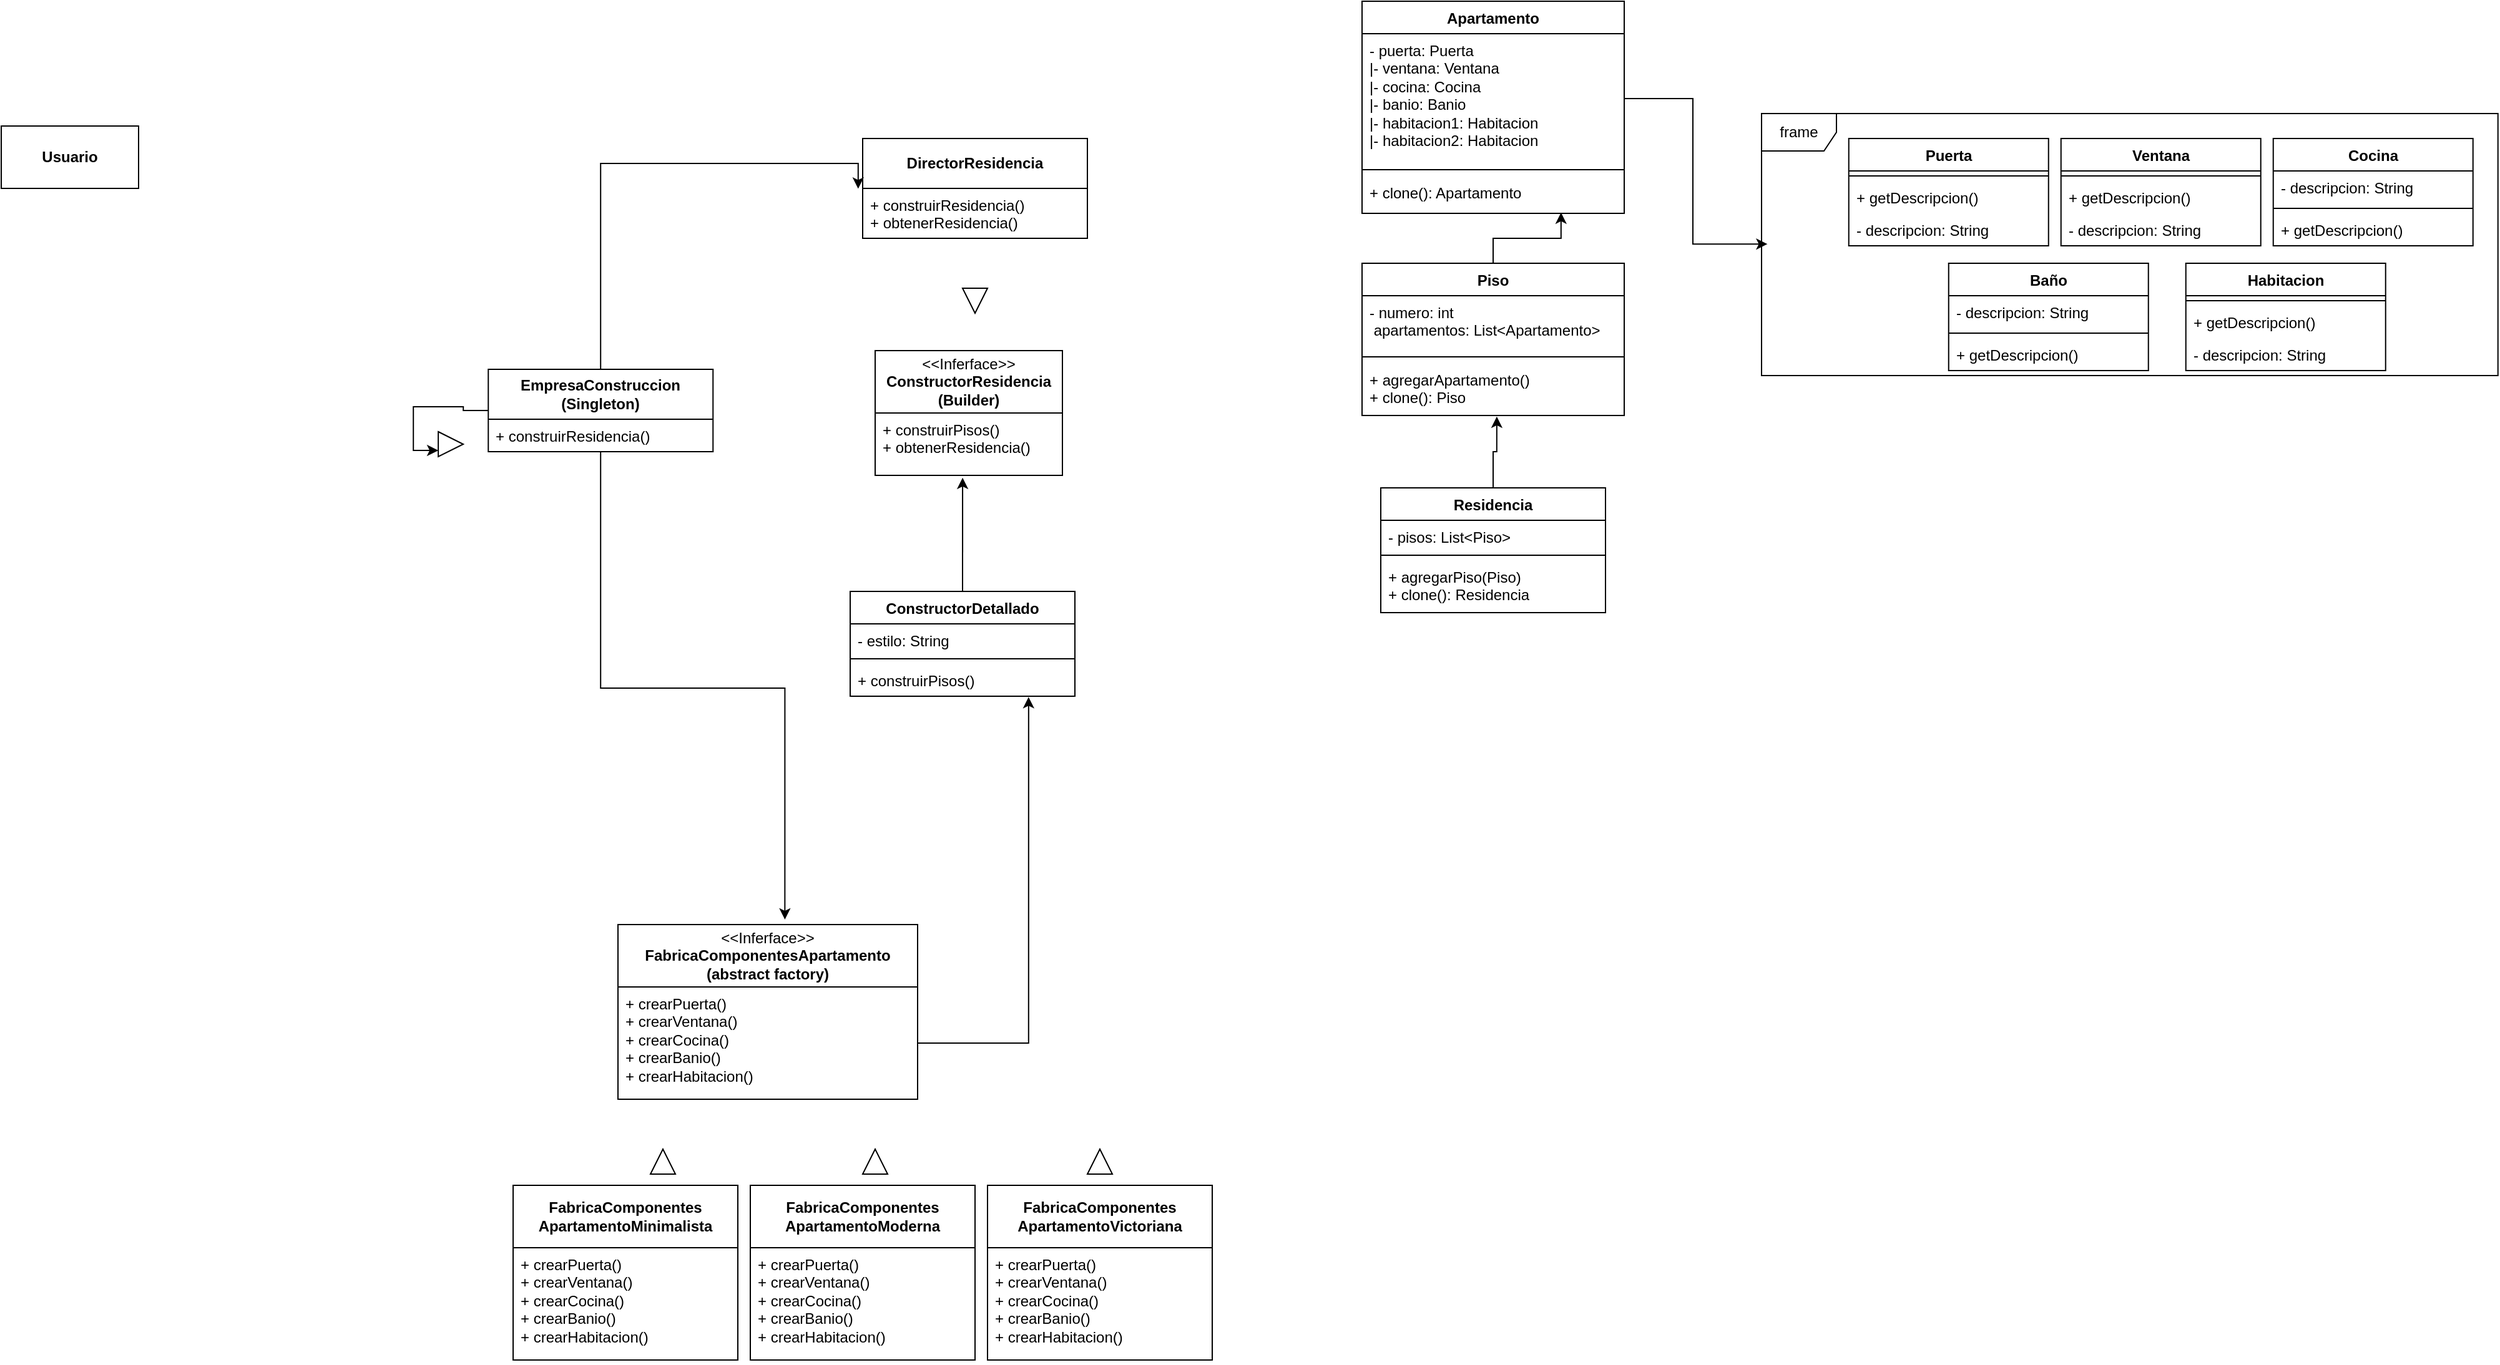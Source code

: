 <mxfile version="26.1.1">
  <diagram id="C5RBs43oDa-KdzZeNtuy" name="Page-1">
    <mxGraphModel dx="2550" dy="710" grid="1" gridSize="10" guides="1" tooltips="1" connect="1" arrows="1" fold="1" page="1" pageScale="1" pageWidth="827" pageHeight="1169" math="0" shadow="0">
      <root>
        <mxCell id="WIyWlLk6GJQsqaUBKTNV-0" />
        <mxCell id="WIyWlLk6GJQsqaUBKTNV-1" parent="WIyWlLk6GJQsqaUBKTNV-0" />
        <mxCell id="4NDoe3Q7L930IOSC8Iq2-74" style="edgeStyle=orthogonalEdgeStyle;rounded=0;orthogonalLoop=1;jettySize=auto;html=1;entryX=0;entryY=0.75;entryDx=0;entryDy=0;" edge="1" parent="WIyWlLk6GJQsqaUBKTNV-1" source="4NDoe3Q7L930IOSC8Iq2-6" target="4NDoe3Q7L930IOSC8Iq2-73">
          <mxGeometry relative="1" as="geometry" />
        </mxCell>
        <mxCell id="4NDoe3Q7L930IOSC8Iq2-6" value="&lt;b&gt;EmpresaConstruccion (Singleton)&lt;/b&gt;" style="swimlane;fontStyle=0;childLayout=stackLayout;horizontal=1;startSize=40;fillColor=none;horizontalStack=0;resizeParent=1;resizeParentMax=0;resizeLast=0;collapsible=1;marginBottom=0;whiteSpace=wrap;html=1;" vertex="1" parent="WIyWlLk6GJQsqaUBKTNV-1">
          <mxGeometry x="310.13" y="335" width="180" height="66" as="geometry" />
        </mxCell>
        <mxCell id="4NDoe3Q7L930IOSC8Iq2-7" value="&lt;div&gt;+ construirResidencia()&lt;/div&gt;" style="text;strokeColor=none;fillColor=none;align=left;verticalAlign=top;spacingLeft=4;spacingRight=4;overflow=hidden;rotatable=0;points=[[0,0.5],[1,0.5]];portConstraint=eastwest;whiteSpace=wrap;html=1;" vertex="1" parent="4NDoe3Q7L930IOSC8Iq2-6">
          <mxGeometry y="40" width="180" height="26" as="geometry" />
        </mxCell>
        <mxCell id="4NDoe3Q7L930IOSC8Iq2-10" value="&lt;b&gt;Usuario&lt;/b&gt;" style="html=1;whiteSpace=wrap;" vertex="1" parent="WIyWlLk6GJQsqaUBKTNV-1">
          <mxGeometry x="-80" y="140" width="110" height="50" as="geometry" />
        </mxCell>
        <mxCell id="4NDoe3Q7L930IOSC8Iq2-17" value="&lt;div&gt;&amp;lt;&amp;lt;Inferface&amp;gt;&amp;gt;&lt;/div&gt;&lt;span style=&quot;font-weight: 700;&quot;&gt;FabricaComponentesApartamento&lt;/span&gt;&lt;div&gt;&lt;b&gt;(abstract factory&lt;/b&gt;&lt;b style=&quot;background-color: transparent; color: light-dark(rgb(0, 0, 0), rgb(255, 255, 255));&quot;&gt;)&lt;/b&gt;&lt;/div&gt;" style="swimlane;fontStyle=0;childLayout=stackLayout;horizontal=1;startSize=50;fillColor=none;horizontalStack=0;resizeParent=1;resizeParentMax=0;resizeLast=0;collapsible=1;marginBottom=0;whiteSpace=wrap;html=1;" vertex="1" parent="WIyWlLk6GJQsqaUBKTNV-1">
          <mxGeometry x="414" y="780" width="240" height="140" as="geometry" />
        </mxCell>
        <mxCell id="4NDoe3Q7L930IOSC8Iq2-18" value="&lt;div&gt;+ crearPuerta()&lt;/div&gt;&lt;div&gt;+ crearVentana()&lt;/div&gt;&lt;div&gt;+ crearCocina()&lt;/div&gt;&lt;div&gt;+ crearBanio()&lt;/div&gt;&lt;div&gt;+ crearHabitacion()&lt;/div&gt;" style="text;strokeColor=none;fillColor=none;align=left;verticalAlign=top;spacingLeft=4;spacingRight=4;overflow=hidden;rotatable=0;points=[[0,0.5],[1,0.5]];portConstraint=eastwest;whiteSpace=wrap;html=1;" vertex="1" parent="4NDoe3Q7L930IOSC8Iq2-17">
          <mxGeometry y="50" width="240" height="90" as="geometry" />
        </mxCell>
        <mxCell id="4NDoe3Q7L930IOSC8Iq2-23" value="&lt;b&gt;FabricaComponentes&lt;/b&gt;&lt;div&gt;&lt;b&gt;ApartamentoMinimalista&lt;/b&gt;&lt;/div&gt;" style="swimlane;fontStyle=0;childLayout=stackLayout;horizontal=1;startSize=50;fillColor=none;horizontalStack=0;resizeParent=1;resizeParentMax=0;resizeLast=0;collapsible=1;marginBottom=0;whiteSpace=wrap;html=1;" vertex="1" parent="WIyWlLk6GJQsqaUBKTNV-1">
          <mxGeometry x="330" y="989" width="180" height="140" as="geometry" />
        </mxCell>
        <mxCell id="4NDoe3Q7L930IOSC8Iq2-24" value="&lt;div&gt;+ crearPuerta()&lt;/div&gt;&lt;div&gt;+ crearVentana()&lt;/div&gt;&lt;div&gt;+ crearCocina()&lt;/div&gt;&lt;div&gt;+ crearBanio()&lt;/div&gt;&lt;div&gt;+ crearHabitacion()&lt;/div&gt;" style="text;strokeColor=none;fillColor=none;align=left;verticalAlign=top;spacingLeft=4;spacingRight=4;overflow=hidden;rotatable=0;points=[[0,0.5],[1,0.5]];portConstraint=eastwest;whiteSpace=wrap;html=1;" vertex="1" parent="4NDoe3Q7L930IOSC8Iq2-23">
          <mxGeometry y="50" width="180" height="90" as="geometry" />
        </mxCell>
        <mxCell id="4NDoe3Q7L930IOSC8Iq2-25" value="&lt;b&gt;FabricaComponentes&lt;/b&gt;&lt;div&gt;&lt;b&gt;ApartamentoModerna&lt;/b&gt;&lt;/div&gt;" style="swimlane;fontStyle=0;childLayout=stackLayout;horizontal=1;startSize=50;fillColor=none;horizontalStack=0;resizeParent=1;resizeParentMax=0;resizeLast=0;collapsible=1;marginBottom=0;whiteSpace=wrap;html=1;" vertex="1" parent="WIyWlLk6GJQsqaUBKTNV-1">
          <mxGeometry x="520" y="989" width="180" height="140" as="geometry" />
        </mxCell>
        <mxCell id="4NDoe3Q7L930IOSC8Iq2-26" value="&lt;div&gt;+ crearPuerta()&lt;/div&gt;&lt;div&gt;+ crearVentana()&lt;/div&gt;&lt;div&gt;+ crearCocina()&lt;/div&gt;&lt;div&gt;+ crearBanio()&lt;/div&gt;&lt;div&gt;+ crearHabitacion()&lt;/div&gt;" style="text;strokeColor=none;fillColor=none;align=left;verticalAlign=top;spacingLeft=4;spacingRight=4;overflow=hidden;rotatable=0;points=[[0,0.5],[1,0.5]];portConstraint=eastwest;whiteSpace=wrap;html=1;" vertex="1" parent="4NDoe3Q7L930IOSC8Iq2-25">
          <mxGeometry y="50" width="180" height="90" as="geometry" />
        </mxCell>
        <mxCell id="4NDoe3Q7L930IOSC8Iq2-27" value="&lt;b&gt;FabricaComponentes&lt;/b&gt;&lt;div&gt;&lt;b&gt;ApartamentoVictoriana&lt;/b&gt;&lt;/div&gt;" style="swimlane;fontStyle=0;childLayout=stackLayout;horizontal=1;startSize=50;fillColor=none;horizontalStack=0;resizeParent=1;resizeParentMax=0;resizeLast=0;collapsible=1;marginBottom=0;whiteSpace=wrap;html=1;" vertex="1" parent="WIyWlLk6GJQsqaUBKTNV-1">
          <mxGeometry x="710" y="989" width="180" height="140" as="geometry" />
        </mxCell>
        <mxCell id="4NDoe3Q7L930IOSC8Iq2-28" value="&lt;div&gt;+ crearPuerta()&lt;/div&gt;&lt;div&gt;+ crearVentana()&lt;/div&gt;&lt;div&gt;+ crearCocina()&lt;/div&gt;&lt;div&gt;+ crearBanio()&lt;/div&gt;&lt;div&gt;+ crearHabitacion()&lt;/div&gt;" style="text;strokeColor=none;fillColor=none;align=left;verticalAlign=top;spacingLeft=4;spacingRight=4;overflow=hidden;rotatable=0;points=[[0,0.5],[1,0.5]];portConstraint=eastwest;whiteSpace=wrap;html=1;" vertex="1" parent="4NDoe3Q7L930IOSC8Iq2-27">
          <mxGeometry y="50" width="180" height="90" as="geometry" />
        </mxCell>
        <mxCell id="4NDoe3Q7L930IOSC8Iq2-35" value="Puerta" style="swimlane;fontStyle=1;align=center;verticalAlign=top;childLayout=stackLayout;horizontal=1;startSize=26;horizontalStack=0;resizeParent=1;resizeParentMax=0;resizeLast=0;collapsible=1;marginBottom=0;whiteSpace=wrap;html=1;" vertex="1" parent="WIyWlLk6GJQsqaUBKTNV-1">
          <mxGeometry x="1399.87" y="150" width="160" height="86" as="geometry" />
        </mxCell>
        <mxCell id="4NDoe3Q7L930IOSC8Iq2-37" value="" style="line;strokeWidth=1;fillColor=none;align=left;verticalAlign=middle;spacingTop=-1;spacingLeft=3;spacingRight=3;rotatable=0;labelPosition=right;points=[];portConstraint=eastwest;strokeColor=inherit;" vertex="1" parent="4NDoe3Q7L930IOSC8Iq2-35">
          <mxGeometry y="26" width="160" height="8" as="geometry" />
        </mxCell>
        <mxCell id="4NDoe3Q7L930IOSC8Iq2-38" value="+ getDescripcion()" style="text;strokeColor=none;fillColor=none;align=left;verticalAlign=top;spacingLeft=4;spacingRight=4;overflow=hidden;rotatable=0;points=[[0,0.5],[1,0.5]];portConstraint=eastwest;whiteSpace=wrap;html=1;" vertex="1" parent="4NDoe3Q7L930IOSC8Iq2-35">
          <mxGeometry y="34" width="160" height="26" as="geometry" />
        </mxCell>
        <mxCell id="4NDoe3Q7L930IOSC8Iq2-36" value="- descripcion: String" style="text;strokeColor=none;fillColor=none;align=left;verticalAlign=top;spacingLeft=4;spacingRight=4;overflow=hidden;rotatable=0;points=[[0,0.5],[1,0.5]];portConstraint=eastwest;whiteSpace=wrap;html=1;" vertex="1" parent="4NDoe3Q7L930IOSC8Iq2-35">
          <mxGeometry y="60" width="160" height="26" as="geometry" />
        </mxCell>
        <mxCell id="4NDoe3Q7L930IOSC8Iq2-40" value="Ventana" style="swimlane;fontStyle=1;align=center;verticalAlign=top;childLayout=stackLayout;horizontal=1;startSize=26;horizontalStack=0;resizeParent=1;resizeParentMax=0;resizeLast=0;collapsible=1;marginBottom=0;whiteSpace=wrap;html=1;" vertex="1" parent="WIyWlLk6GJQsqaUBKTNV-1">
          <mxGeometry x="1569.87" y="150" width="160" height="86" as="geometry" />
        </mxCell>
        <mxCell id="4NDoe3Q7L930IOSC8Iq2-42" value="" style="line;strokeWidth=1;fillColor=none;align=left;verticalAlign=middle;spacingTop=-1;spacingLeft=3;spacingRight=3;rotatable=0;labelPosition=right;points=[];portConstraint=eastwest;strokeColor=inherit;" vertex="1" parent="4NDoe3Q7L930IOSC8Iq2-40">
          <mxGeometry y="26" width="160" height="8" as="geometry" />
        </mxCell>
        <mxCell id="4NDoe3Q7L930IOSC8Iq2-43" value="+ getDescripcion()" style="text;strokeColor=none;fillColor=none;align=left;verticalAlign=top;spacingLeft=4;spacingRight=4;overflow=hidden;rotatable=0;points=[[0,0.5],[1,0.5]];portConstraint=eastwest;whiteSpace=wrap;html=1;" vertex="1" parent="4NDoe3Q7L930IOSC8Iq2-40">
          <mxGeometry y="34" width="160" height="26" as="geometry" />
        </mxCell>
        <mxCell id="4NDoe3Q7L930IOSC8Iq2-41" value="- descripcion: String" style="text;strokeColor=none;fillColor=none;align=left;verticalAlign=top;spacingLeft=4;spacingRight=4;overflow=hidden;rotatable=0;points=[[0,0.5],[1,0.5]];portConstraint=eastwest;whiteSpace=wrap;html=1;" vertex="1" parent="4NDoe3Q7L930IOSC8Iq2-40">
          <mxGeometry y="60" width="160" height="26" as="geometry" />
        </mxCell>
        <mxCell id="4NDoe3Q7L930IOSC8Iq2-44" value="Cocina" style="swimlane;fontStyle=1;align=center;verticalAlign=top;childLayout=stackLayout;horizontal=1;startSize=26;horizontalStack=0;resizeParent=1;resizeParentMax=0;resizeLast=0;collapsible=1;marginBottom=0;whiteSpace=wrap;html=1;" vertex="1" parent="WIyWlLk6GJQsqaUBKTNV-1">
          <mxGeometry x="1739.87" y="150" width="160" height="86" as="geometry" />
        </mxCell>
        <mxCell id="4NDoe3Q7L930IOSC8Iq2-45" value="- descripcion: String" style="text;strokeColor=none;fillColor=none;align=left;verticalAlign=top;spacingLeft=4;spacingRight=4;overflow=hidden;rotatable=0;points=[[0,0.5],[1,0.5]];portConstraint=eastwest;whiteSpace=wrap;html=1;" vertex="1" parent="4NDoe3Q7L930IOSC8Iq2-44">
          <mxGeometry y="26" width="160" height="26" as="geometry" />
        </mxCell>
        <mxCell id="4NDoe3Q7L930IOSC8Iq2-46" value="" style="line;strokeWidth=1;fillColor=none;align=left;verticalAlign=middle;spacingTop=-1;spacingLeft=3;spacingRight=3;rotatable=0;labelPosition=right;points=[];portConstraint=eastwest;strokeColor=inherit;" vertex="1" parent="4NDoe3Q7L930IOSC8Iq2-44">
          <mxGeometry y="52" width="160" height="8" as="geometry" />
        </mxCell>
        <mxCell id="4NDoe3Q7L930IOSC8Iq2-47" value="+ getDescripcion()" style="text;strokeColor=none;fillColor=none;align=left;verticalAlign=top;spacingLeft=4;spacingRight=4;overflow=hidden;rotatable=0;points=[[0,0.5],[1,0.5]];portConstraint=eastwest;whiteSpace=wrap;html=1;" vertex="1" parent="4NDoe3Q7L930IOSC8Iq2-44">
          <mxGeometry y="60" width="160" height="26" as="geometry" />
        </mxCell>
        <mxCell id="4NDoe3Q7L930IOSC8Iq2-48" value="Baño" style="swimlane;fontStyle=1;align=center;verticalAlign=top;childLayout=stackLayout;horizontal=1;startSize=26;horizontalStack=0;resizeParent=1;resizeParentMax=0;resizeLast=0;collapsible=1;marginBottom=0;whiteSpace=wrap;html=1;" vertex="1" parent="WIyWlLk6GJQsqaUBKTNV-1">
          <mxGeometry x="1479.87" y="250" width="160" height="86" as="geometry" />
        </mxCell>
        <mxCell id="4NDoe3Q7L930IOSC8Iq2-49" value="- descripcion: String" style="text;strokeColor=none;fillColor=none;align=left;verticalAlign=top;spacingLeft=4;spacingRight=4;overflow=hidden;rotatable=0;points=[[0,0.5],[1,0.5]];portConstraint=eastwest;whiteSpace=wrap;html=1;" vertex="1" parent="4NDoe3Q7L930IOSC8Iq2-48">
          <mxGeometry y="26" width="160" height="26" as="geometry" />
        </mxCell>
        <mxCell id="4NDoe3Q7L930IOSC8Iq2-50" value="" style="line;strokeWidth=1;fillColor=none;align=left;verticalAlign=middle;spacingTop=-1;spacingLeft=3;spacingRight=3;rotatable=0;labelPosition=right;points=[];portConstraint=eastwest;strokeColor=inherit;" vertex="1" parent="4NDoe3Q7L930IOSC8Iq2-48">
          <mxGeometry y="52" width="160" height="8" as="geometry" />
        </mxCell>
        <mxCell id="4NDoe3Q7L930IOSC8Iq2-51" value="+ getDescripcion()" style="text;strokeColor=none;fillColor=none;align=left;verticalAlign=top;spacingLeft=4;spacingRight=4;overflow=hidden;rotatable=0;points=[[0,0.5],[1,0.5]];portConstraint=eastwest;whiteSpace=wrap;html=1;" vertex="1" parent="4NDoe3Q7L930IOSC8Iq2-48">
          <mxGeometry y="60" width="160" height="26" as="geometry" />
        </mxCell>
        <mxCell id="4NDoe3Q7L930IOSC8Iq2-52" value="Habitacion" style="swimlane;fontStyle=1;align=center;verticalAlign=top;childLayout=stackLayout;horizontal=1;startSize=26;horizontalStack=0;resizeParent=1;resizeParentMax=0;resizeLast=0;collapsible=1;marginBottom=0;whiteSpace=wrap;html=1;" vertex="1" parent="WIyWlLk6GJQsqaUBKTNV-1">
          <mxGeometry x="1669.87" y="250" width="160" height="86" as="geometry" />
        </mxCell>
        <mxCell id="4NDoe3Q7L930IOSC8Iq2-54" value="" style="line;strokeWidth=1;fillColor=none;align=left;verticalAlign=middle;spacingTop=-1;spacingLeft=3;spacingRight=3;rotatable=0;labelPosition=right;points=[];portConstraint=eastwest;strokeColor=inherit;" vertex="1" parent="4NDoe3Q7L930IOSC8Iq2-52">
          <mxGeometry y="26" width="160" height="8" as="geometry" />
        </mxCell>
        <mxCell id="4NDoe3Q7L930IOSC8Iq2-55" value="+ getDescripcion()" style="text;strokeColor=none;fillColor=none;align=left;verticalAlign=top;spacingLeft=4;spacingRight=4;overflow=hidden;rotatable=0;points=[[0,0.5],[1,0.5]];portConstraint=eastwest;whiteSpace=wrap;html=1;" vertex="1" parent="4NDoe3Q7L930IOSC8Iq2-52">
          <mxGeometry y="34" width="160" height="26" as="geometry" />
        </mxCell>
        <mxCell id="4NDoe3Q7L930IOSC8Iq2-53" value="- descripcion: String" style="text;strokeColor=none;fillColor=none;align=left;verticalAlign=top;spacingLeft=4;spacingRight=4;overflow=hidden;rotatable=0;points=[[0,0.5],[1,0.5]];portConstraint=eastwest;whiteSpace=wrap;html=1;" vertex="1" parent="4NDoe3Q7L930IOSC8Iq2-52">
          <mxGeometry y="60" width="160" height="26" as="geometry" />
        </mxCell>
        <mxCell id="4NDoe3Q7L930IOSC8Iq2-56" value="&lt;div&gt;&amp;lt;&amp;lt;Inferface&amp;gt;&amp;gt;&lt;/div&gt;&lt;b&gt;ConstructorResidencia&lt;/b&gt;&lt;div&gt;&lt;b&gt;(Builder)&lt;/b&gt;&lt;/div&gt;" style="swimlane;fontStyle=0;childLayout=stackLayout;horizontal=1;startSize=50;fillColor=none;horizontalStack=0;resizeParent=1;resizeParentMax=0;resizeLast=0;collapsible=1;marginBottom=0;whiteSpace=wrap;html=1;" vertex="1" parent="WIyWlLk6GJQsqaUBKTNV-1">
          <mxGeometry x="620" y="320" width="150" height="100" as="geometry" />
        </mxCell>
        <mxCell id="4NDoe3Q7L930IOSC8Iq2-57" value="&lt;div&gt;+ construirPisos()&lt;/div&gt;&lt;div&gt;&lt;span style=&quot;background-color: transparent; color: light-dark(rgb(0, 0, 0), rgb(255, 255, 255));&quot;&gt;+ obtenerResidencia()&lt;/span&gt;&lt;/div&gt;" style="text;strokeColor=none;fillColor=none;align=left;verticalAlign=top;spacingLeft=4;spacingRight=4;overflow=hidden;rotatable=0;points=[[0,0.5],[1,0.5]];portConstraint=eastwest;whiteSpace=wrap;html=1;" vertex="1" parent="4NDoe3Q7L930IOSC8Iq2-56">
          <mxGeometry y="50" width="150" height="50" as="geometry" />
        </mxCell>
        <mxCell id="4NDoe3Q7L930IOSC8Iq2-58" value="" style="triangle;whiteSpace=wrap;html=1;rotation=-90;" vertex="1" parent="WIyWlLk6GJQsqaUBKTNV-1">
          <mxGeometry x="440" y="960" width="20" height="20" as="geometry" />
        </mxCell>
        <mxCell id="4NDoe3Q7L930IOSC8Iq2-59" value="" style="triangle;whiteSpace=wrap;html=1;rotation=-90;" vertex="1" parent="WIyWlLk6GJQsqaUBKTNV-1">
          <mxGeometry x="610" y="960" width="20" height="20" as="geometry" />
        </mxCell>
        <mxCell id="4NDoe3Q7L930IOSC8Iq2-60" value="" style="triangle;whiteSpace=wrap;html=1;rotation=-90;" vertex="1" parent="WIyWlLk6GJQsqaUBKTNV-1">
          <mxGeometry x="790" y="960" width="20" height="20" as="geometry" />
        </mxCell>
        <mxCell id="4NDoe3Q7L930IOSC8Iq2-61" value="" style="triangle;whiteSpace=wrap;html=1;rotation=90;" vertex="1" parent="WIyWlLk6GJQsqaUBKTNV-1">
          <mxGeometry x="690" y="270" width="20" height="20" as="geometry" />
        </mxCell>
        <mxCell id="4NDoe3Q7L930IOSC8Iq2-63" value="ConstructorDetallado" style="swimlane;fontStyle=1;align=center;verticalAlign=top;childLayout=stackLayout;horizontal=1;startSize=26;horizontalStack=0;resizeParent=1;resizeParentMax=0;resizeLast=0;collapsible=1;marginBottom=0;whiteSpace=wrap;html=1;" vertex="1" parent="WIyWlLk6GJQsqaUBKTNV-1">
          <mxGeometry x="600" y="513" width="180" height="84" as="geometry" />
        </mxCell>
        <mxCell id="4NDoe3Q7L930IOSC8Iq2-64" value="&lt;div&gt;&lt;span style=&quot;background-color: transparent; color: light-dark(rgb(0, 0, 0), rgb(255, 255, 255));&quot;&gt;- estilo: String&lt;/span&gt;&lt;/div&gt;" style="text;strokeColor=none;fillColor=none;align=left;verticalAlign=top;spacingLeft=4;spacingRight=4;overflow=hidden;rotatable=0;points=[[0,0.5],[1,0.5]];portConstraint=eastwest;whiteSpace=wrap;html=1;" vertex="1" parent="4NDoe3Q7L930IOSC8Iq2-63">
          <mxGeometry y="26" width="180" height="24" as="geometry" />
        </mxCell>
        <mxCell id="4NDoe3Q7L930IOSC8Iq2-65" value="" style="line;strokeWidth=1;fillColor=none;align=left;verticalAlign=middle;spacingTop=-1;spacingLeft=3;spacingRight=3;rotatable=0;labelPosition=right;points=[];portConstraint=eastwest;strokeColor=inherit;" vertex="1" parent="4NDoe3Q7L930IOSC8Iq2-63">
          <mxGeometry y="50" width="180" height="8" as="geometry" />
        </mxCell>
        <mxCell id="4NDoe3Q7L930IOSC8Iq2-66" value="+ construirPisos()" style="text;strokeColor=none;fillColor=none;align=left;verticalAlign=top;spacingLeft=4;spacingRight=4;overflow=hidden;rotatable=0;points=[[0,0.5],[1,0.5]];portConstraint=eastwest;whiteSpace=wrap;html=1;" vertex="1" parent="4NDoe3Q7L930IOSC8Iq2-63">
          <mxGeometry y="58" width="180" height="26" as="geometry" />
        </mxCell>
        <mxCell id="4NDoe3Q7L930IOSC8Iq2-68" style="edgeStyle=orthogonalEdgeStyle;rounded=0;orthogonalLoop=1;jettySize=auto;html=1;entryX=0.794;entryY=1.026;entryDx=0;entryDy=0;entryPerimeter=0;" edge="1" parent="WIyWlLk6GJQsqaUBKTNV-1" source="4NDoe3Q7L930IOSC8Iq2-18" target="4NDoe3Q7L930IOSC8Iq2-66">
          <mxGeometry relative="1" as="geometry" />
        </mxCell>
        <mxCell id="4NDoe3Q7L930IOSC8Iq2-71" value="&lt;b&gt;DirectorResidencia&lt;/b&gt;" style="swimlane;fontStyle=0;childLayout=stackLayout;horizontal=1;startSize=40;fillColor=none;horizontalStack=0;resizeParent=1;resizeParentMax=0;resizeLast=0;collapsible=1;marginBottom=0;whiteSpace=wrap;html=1;" vertex="1" parent="WIyWlLk6GJQsqaUBKTNV-1">
          <mxGeometry x="610" y="150" width="180" height="80" as="geometry" />
        </mxCell>
        <mxCell id="4NDoe3Q7L930IOSC8Iq2-72" value="&lt;div&gt;+ construirResidencia()&lt;/div&gt;&lt;div&gt;&lt;span style=&quot;background-color: transparent; color: light-dark(rgb(0, 0, 0), rgb(255, 255, 255));&quot;&gt;+ obtenerResidencia()&lt;/span&gt;&lt;/div&gt;" style="text;strokeColor=none;fillColor=none;align=left;verticalAlign=top;spacingLeft=4;spacingRight=4;overflow=hidden;rotatable=0;points=[[0,0.5],[1,0.5]];portConstraint=eastwest;whiteSpace=wrap;html=1;" vertex="1" parent="4NDoe3Q7L930IOSC8Iq2-71">
          <mxGeometry y="40" width="180" height="40" as="geometry" />
        </mxCell>
        <mxCell id="4NDoe3Q7L930IOSC8Iq2-73" value="" style="triangle;whiteSpace=wrap;html=1;rotation=0;" vertex="1" parent="WIyWlLk6GJQsqaUBKTNV-1">
          <mxGeometry x="270.06" y="385" width="20" height="20" as="geometry" />
        </mxCell>
        <mxCell id="4NDoe3Q7L930IOSC8Iq2-75" value="Residencia" style="swimlane;fontStyle=1;align=center;verticalAlign=top;childLayout=stackLayout;horizontal=1;startSize=26;horizontalStack=0;resizeParent=1;resizeParentMax=0;resizeLast=0;collapsible=1;marginBottom=0;whiteSpace=wrap;html=1;" vertex="1" parent="WIyWlLk6GJQsqaUBKTNV-1">
          <mxGeometry x="1025" y="430" width="180" height="100" as="geometry" />
        </mxCell>
        <mxCell id="4NDoe3Q7L930IOSC8Iq2-76" value="- pisos: List&amp;lt;Piso&amp;gt;" style="text;strokeColor=none;fillColor=none;align=left;verticalAlign=top;spacingLeft=4;spacingRight=4;overflow=hidden;rotatable=0;points=[[0,0.5],[1,0.5]];portConstraint=eastwest;whiteSpace=wrap;html=1;" vertex="1" parent="4NDoe3Q7L930IOSC8Iq2-75">
          <mxGeometry y="26" width="180" height="24" as="geometry" />
        </mxCell>
        <mxCell id="4NDoe3Q7L930IOSC8Iq2-77" value="" style="line;strokeWidth=1;fillColor=none;align=left;verticalAlign=middle;spacingTop=-1;spacingLeft=3;spacingRight=3;rotatable=0;labelPosition=right;points=[];portConstraint=eastwest;strokeColor=inherit;" vertex="1" parent="4NDoe3Q7L930IOSC8Iq2-75">
          <mxGeometry y="50" width="180" height="8" as="geometry" />
        </mxCell>
        <mxCell id="4NDoe3Q7L930IOSC8Iq2-78" value="&lt;div&gt;+ agregarPiso(Piso)&lt;/div&gt;&lt;div&gt;+ clone(): Residencia&lt;/div&gt;" style="text;strokeColor=none;fillColor=none;align=left;verticalAlign=top;spacingLeft=4;spacingRight=4;overflow=hidden;rotatable=0;points=[[0,0.5],[1,0.5]];portConstraint=eastwest;whiteSpace=wrap;html=1;" vertex="1" parent="4NDoe3Q7L930IOSC8Iq2-75">
          <mxGeometry y="58" width="180" height="42" as="geometry" />
        </mxCell>
        <mxCell id="4NDoe3Q7L930IOSC8Iq2-79" value="Piso" style="swimlane;fontStyle=1;align=center;verticalAlign=top;childLayout=stackLayout;horizontal=1;startSize=26;horizontalStack=0;resizeParent=1;resizeParentMax=0;resizeLast=0;collapsible=1;marginBottom=0;whiteSpace=wrap;html=1;" vertex="1" parent="WIyWlLk6GJQsqaUBKTNV-1">
          <mxGeometry x="1010.0" y="250" width="210" height="122" as="geometry" />
        </mxCell>
        <mxCell id="4NDoe3Q7L930IOSC8Iq2-80" value="&lt;div&gt;- numero: int&lt;/div&gt;&lt;div&gt;&lt;span style=&quot;background-color: transparent; color: light-dark(rgb(0, 0, 0), rgb(255, 255, 255));&quot;&gt;&amp;nbsp;apartamentos: List&amp;lt;Apartamento&amp;gt;&lt;/span&gt;&lt;/div&gt;" style="text;strokeColor=none;fillColor=none;align=left;verticalAlign=top;spacingLeft=4;spacingRight=4;overflow=hidden;rotatable=0;points=[[0,0.5],[1,0.5]];portConstraint=eastwest;whiteSpace=wrap;html=1;" vertex="1" parent="4NDoe3Q7L930IOSC8Iq2-79">
          <mxGeometry y="26" width="210" height="44" as="geometry" />
        </mxCell>
        <mxCell id="4NDoe3Q7L930IOSC8Iq2-81" value="" style="line;strokeWidth=1;fillColor=none;align=left;verticalAlign=middle;spacingTop=-1;spacingLeft=3;spacingRight=3;rotatable=0;labelPosition=right;points=[];portConstraint=eastwest;strokeColor=inherit;" vertex="1" parent="4NDoe3Q7L930IOSC8Iq2-79">
          <mxGeometry y="70" width="210" height="10" as="geometry" />
        </mxCell>
        <mxCell id="4NDoe3Q7L930IOSC8Iq2-82" value="&lt;div&gt;+ agregarApartamento()&lt;/div&gt;&lt;div&gt;+ clone(): Piso&lt;/div&gt;" style="text;strokeColor=none;fillColor=none;align=left;verticalAlign=top;spacingLeft=4;spacingRight=4;overflow=hidden;rotatable=0;points=[[0,0.5],[1,0.5]];portConstraint=eastwest;whiteSpace=wrap;html=1;" vertex="1" parent="4NDoe3Q7L930IOSC8Iq2-79">
          <mxGeometry y="80" width="210" height="42" as="geometry" />
        </mxCell>
        <mxCell id="4NDoe3Q7L930IOSC8Iq2-84" value="Apartamento" style="swimlane;fontStyle=1;align=center;verticalAlign=top;childLayout=stackLayout;horizontal=1;startSize=26;horizontalStack=0;resizeParent=1;resizeParentMax=0;resizeLast=0;collapsible=1;marginBottom=0;whiteSpace=wrap;html=1;" vertex="1" parent="WIyWlLk6GJQsqaUBKTNV-1">
          <mxGeometry x="1010.0" y="40" width="210" height="170" as="geometry" />
        </mxCell>
        <mxCell id="4NDoe3Q7L930IOSC8Iq2-85" value="&lt;div&gt;- puerta: Puerta&lt;/div&gt;&lt;div&gt;|- ventana: Ventana&lt;/div&gt;&lt;div&gt;|- cocina: Cocina&lt;/div&gt;&lt;div&gt;|- banio: Banio&lt;/div&gt;&lt;div&gt;|- habitacion1: Habitacion&lt;/div&gt;&lt;div&gt;|- habitacion2: Habitacion&lt;/div&gt;" style="text;strokeColor=none;fillColor=none;align=left;verticalAlign=top;spacingLeft=4;spacingRight=4;overflow=hidden;rotatable=0;points=[[0,0.5],[1,0.5]];portConstraint=eastwest;whiteSpace=wrap;html=1;" vertex="1" parent="4NDoe3Q7L930IOSC8Iq2-84">
          <mxGeometry y="26" width="210" height="104" as="geometry" />
        </mxCell>
        <mxCell id="4NDoe3Q7L930IOSC8Iq2-86" value="" style="line;strokeWidth=1;fillColor=none;align=left;verticalAlign=middle;spacingTop=-1;spacingLeft=3;spacingRight=3;rotatable=0;labelPosition=right;points=[];portConstraint=eastwest;strokeColor=inherit;" vertex="1" parent="4NDoe3Q7L930IOSC8Iq2-84">
          <mxGeometry y="130" width="210" height="10" as="geometry" />
        </mxCell>
        <mxCell id="4NDoe3Q7L930IOSC8Iq2-87" value="&lt;div&gt;+ clone(): Apartamento&lt;/div&gt;" style="text;strokeColor=none;fillColor=none;align=left;verticalAlign=top;spacingLeft=4;spacingRight=4;overflow=hidden;rotatable=0;points=[[0,0.5],[1,0.5]];portConstraint=eastwest;whiteSpace=wrap;html=1;" vertex="1" parent="4NDoe3Q7L930IOSC8Iq2-84">
          <mxGeometry y="140" width="210" height="30" as="geometry" />
        </mxCell>
        <mxCell id="4NDoe3Q7L930IOSC8Iq2-91" value="" style="endArrow=classic;html=1;rounded=0;exitX=0.5;exitY=0;exitDx=0;exitDy=0;entryX=0.467;entryY=1.038;entryDx=0;entryDy=0;entryPerimeter=0;" edge="1" parent="WIyWlLk6GJQsqaUBKTNV-1" source="4NDoe3Q7L930IOSC8Iq2-63" target="4NDoe3Q7L930IOSC8Iq2-57">
          <mxGeometry width="50" height="50" relative="1" as="geometry">
            <mxPoint x="680" y="410" as="sourcePoint" />
            <mxPoint x="730" y="360" as="targetPoint" />
          </mxGeometry>
        </mxCell>
        <mxCell id="4NDoe3Q7L930IOSC8Iq2-92" style="edgeStyle=orthogonalEdgeStyle;rounded=0;orthogonalLoop=1;jettySize=auto;html=1;entryX=-0.02;entryY=0.006;entryDx=0;entryDy=0;entryPerimeter=0;" edge="1" parent="WIyWlLk6GJQsqaUBKTNV-1" source="4NDoe3Q7L930IOSC8Iq2-6" target="4NDoe3Q7L930IOSC8Iq2-72">
          <mxGeometry relative="1" as="geometry" />
        </mxCell>
        <mxCell id="4NDoe3Q7L930IOSC8Iq2-93" style="edgeStyle=orthogonalEdgeStyle;rounded=0;orthogonalLoop=1;jettySize=auto;html=1;entryX=0.557;entryY=-0.029;entryDx=0;entryDy=0;entryPerimeter=0;" edge="1" parent="WIyWlLk6GJQsqaUBKTNV-1" source="4NDoe3Q7L930IOSC8Iq2-6" target="4NDoe3Q7L930IOSC8Iq2-17">
          <mxGeometry relative="1" as="geometry" />
        </mxCell>
        <mxCell id="4NDoe3Q7L930IOSC8Iq2-94" style="edgeStyle=orthogonalEdgeStyle;rounded=0;orthogonalLoop=1;jettySize=auto;html=1;entryX=0.514;entryY=1.021;entryDx=0;entryDy=0;entryPerimeter=0;" edge="1" parent="WIyWlLk6GJQsqaUBKTNV-1" source="4NDoe3Q7L930IOSC8Iq2-75" target="4NDoe3Q7L930IOSC8Iq2-82">
          <mxGeometry relative="1" as="geometry" />
        </mxCell>
        <mxCell id="4NDoe3Q7L930IOSC8Iq2-96" style="edgeStyle=orthogonalEdgeStyle;rounded=0;orthogonalLoop=1;jettySize=auto;html=1;entryX=0.759;entryY=0.978;entryDx=0;entryDy=0;entryPerimeter=0;" edge="1" parent="WIyWlLk6GJQsqaUBKTNV-1" source="4NDoe3Q7L930IOSC8Iq2-79" target="4NDoe3Q7L930IOSC8Iq2-87">
          <mxGeometry relative="1" as="geometry" />
        </mxCell>
        <mxCell id="4NDoe3Q7L930IOSC8Iq2-99" value="frame" style="shape=umlFrame;whiteSpace=wrap;html=1;pointerEvents=0;" vertex="1" parent="WIyWlLk6GJQsqaUBKTNV-1">
          <mxGeometry x="1330" y="130" width="589.87" height="210" as="geometry" />
        </mxCell>
        <mxCell id="4NDoe3Q7L930IOSC8Iq2-100" style="edgeStyle=orthogonalEdgeStyle;rounded=0;orthogonalLoop=1;jettySize=auto;html=1;entryX=0.008;entryY=0.498;entryDx=0;entryDy=0;entryPerimeter=0;" edge="1" parent="WIyWlLk6GJQsqaUBKTNV-1" source="4NDoe3Q7L930IOSC8Iq2-85" target="4NDoe3Q7L930IOSC8Iq2-99">
          <mxGeometry relative="1" as="geometry" />
        </mxCell>
      </root>
    </mxGraphModel>
  </diagram>
</mxfile>
